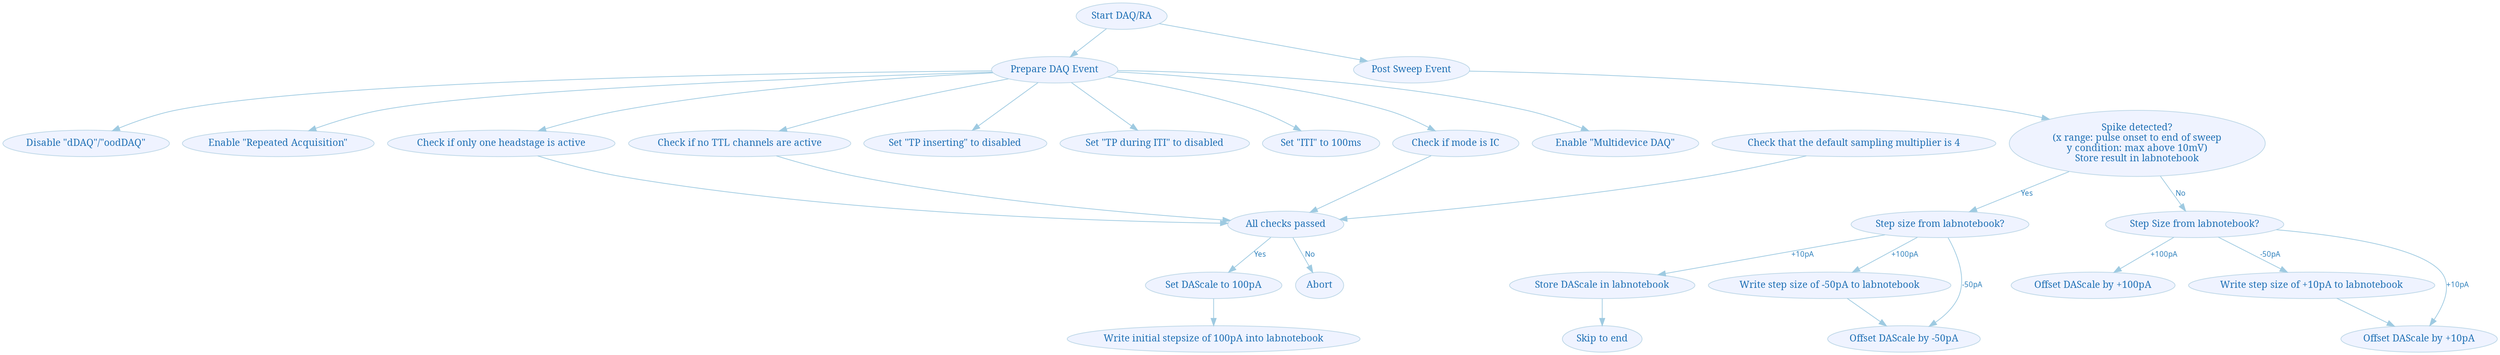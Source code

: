 digraph G {
    fontname="sans-serif";
    compound="true";
    ratio="0,01";
    center="true";
    penwidth="0.1";
    edge [comment="Wildcard edge",
          fontname="sans-serif",
          fontsize=10,
          colorscheme="blues3",
          color=2,
          fontcolor=3];
    node [fontname="serif",
          fontsize=13,
          fillcolor="1",
          colorscheme="blues4",
          color="2",
          fontcolor="4",
          style="filled"];
    "Start DAQ/RA";
    "Prepare DAQ Event";
    "Start DAQ/RA" -> "Prepare DAQ Event";
    "Post Sweep Event";
    "Start DAQ/RA" -> "Post Sweep Event";
    "Enable \"Multidevice DAQ\"";
    "Disable \"dDAQ\"/\"oodDAQ\"";
    "Enable \"Repeated Acquisition\"";
    "Check if no TTL channels are active";
    "Check that the default sampling multiplier is 4";
    "Prepare DAQ Event" -> "Check if mode is IC";
    "Prepare DAQ Event" -> "Set \"TP inserting\" to disabled";
    "Prepare DAQ Event" -> "Set \"TP during ITI\" to disabled";
    "Prepare DAQ Event" -> "Set \"ITI\" to 100ms";
    "Prepare DAQ Event" -> "Enable \"Multidevice DAQ\"";
    "Prepare DAQ Event" -> "Disable \"dDAQ\"/\"oodDAQ\"";
    "Prepare DAQ Event" -> "Enable \"Repeated Acquisition\"";
    "Prepare DAQ Event" -> "Check if no TTL channels are active";
    "All checks passed";
    "Check if mode is IC" -> "All checks passed";
    "Check if no TTL channels are active" -> "All checks passed";
    "Check that the default sampling multiplier is 4" -> "All checks passed";
    "Set \"TP during ITI\" to disabled";
    "Spike detected?\n(x range: pulse onset to end of sweep\ny condition: max above 10mV)\nStore result in labnotebook";
    "Post Sweep Event" -> "Spike detected?\n(x range: pulse onset to end of sweep\ny condition: max above 10mV)\nStore result in labnotebook";
    "All checks passed" -> "Set DAScale to 100pA"  [label="Yes"];
    "Write initial stepsize of 100pA into labnotebook";
    "Set DAScale to 100pA" -> "Write initial stepsize of 100pA into labnotebook";
    "Abort";
    "All checks passed" -> "Abort"  [label="No"];
    "Spike detected?\n(x range: pulse onset to end of sweep\ny condition: max above 10mV)\nStore result in labnotebook" -> "Step size from labnotebook?"  [label="Yes"];
    "Step size from labnotebook?" -> "Store DAScale in labnotebook"  [label="+10pA"];
    "Store DAScale in labnotebook" -> "Skip to end";
    "Skip to end";
    "Offset DAScale by -50pA";
    "Step size from labnotebook?" -> "Offset DAScale by -50pA"  [label="-50pA"];
    "Write step size of -50pA to labnotebook";
    "Step size from labnotebook?" -> "Write step size of -50pA to labnotebook"  [label="+100pA"];
    "Write step size of -50pA to labnotebook" -> "Offset DAScale by -50pA";
    "Step size from labnotebook?";
    "Step Size from labnotebook?";
    "Spike detected?\n(x range: pulse onset to end of sweep\ny condition: max above 10mV)\nStore result in labnotebook" -> "Step Size from labnotebook?"  [label="No"];
    "Write step size of +10pA to labnotebook";
    "Offset DAScale by +10pA";
    "Offset DAScale by +100pA";
    "Step Size from labnotebook?" -> "Offset DAScale by +10pA"  [label="+10pA"];
    "Step Size from labnotebook?" -> "Write step size of +10pA to labnotebook"  [label="-50pA"];
    "Step Size from labnotebook?" -> "Offset DAScale by +100pA"  [label="+100pA"];
    "Write step size of +10pA to labnotebook" -> "Offset DAScale by +10pA";
    "Check if only one headstage is active";
    "Check if only one headstage is active" -> "All checks passed";
    "Prepare DAQ Event" -> "Check if only one headstage is active";
}
